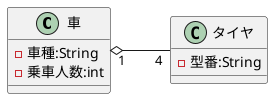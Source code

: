 @startuml
left to right direction
class 車 {
    - 車種:String
    - 乗車人数:int
}
class タイヤ {
    - 型番:String
}
車 "1" o-- "4" タイヤ
@enduml